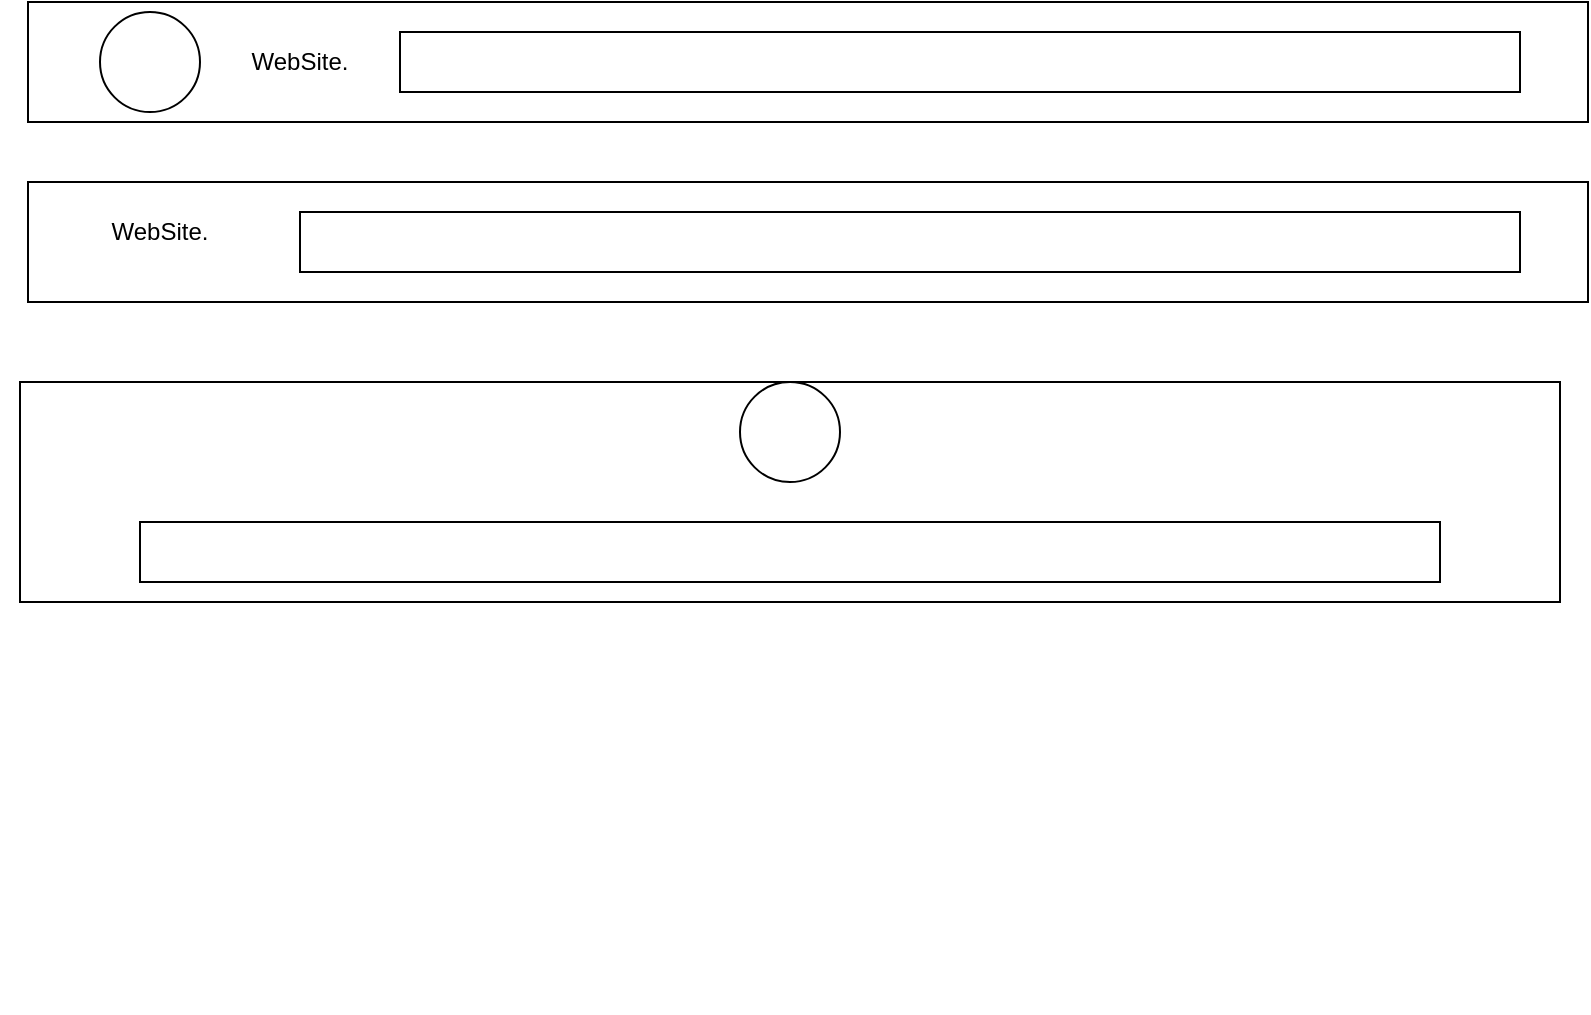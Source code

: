 <mxfile version="28.2.8">
  <diagram name="Страница — 1" id="k7XejDx9SPEzsmEiI9_V">
    <mxGraphModel dx="1426" dy="957" grid="1" gridSize="10" guides="1" tooltips="1" connect="1" arrows="1" fold="1" page="1" pageScale="1" pageWidth="827" pageHeight="1169" math="0" shadow="0">
      <root>
        <mxCell id="0" />
        <mxCell id="1" parent="0" />
        <mxCell id="9GLl0irz_m333XcAd-_T-2" value="" style="rounded=0;whiteSpace=wrap;html=1;" vertex="1" parent="1">
          <mxGeometry x="24" y="90" width="780" height="60" as="geometry" />
        </mxCell>
        <mxCell id="9GLl0irz_m333XcAd-_T-3" value="" style="ellipse;whiteSpace=wrap;html=1;aspect=fixed;" vertex="1" parent="1">
          <mxGeometry x="60" y="95" width="50" height="50" as="geometry" />
        </mxCell>
        <mxCell id="9GLl0irz_m333XcAd-_T-4" value="WebSite." style="text;html=1;whiteSpace=wrap;strokeColor=none;fillColor=none;align=center;verticalAlign=middle;rounded=0;" vertex="1" parent="1">
          <mxGeometry x="110" y="100" width="100" height="40" as="geometry" />
        </mxCell>
        <mxCell id="9GLl0irz_m333XcAd-_T-5" style="edgeStyle=none;curved=1;rounded=0;orthogonalLoop=1;jettySize=auto;html=1;exitX=1;exitY=0.5;exitDx=0;exitDy=0;fontSize=12;startSize=8;endSize=8;" edge="1" parent="1" source="9GLl0irz_m333XcAd-_T-4" target="9GLl0irz_m333XcAd-_T-4">
          <mxGeometry relative="1" as="geometry" />
        </mxCell>
        <mxCell id="9GLl0irz_m333XcAd-_T-6" value="" style="rounded=0;whiteSpace=wrap;html=1;" vertex="1" parent="1">
          <mxGeometry x="210" y="105" width="560" height="30" as="geometry" />
        </mxCell>
        <mxCell id="9GLl0irz_m333XcAd-_T-8" value="" style="rounded=0;whiteSpace=wrap;html=1;" vertex="1" parent="1">
          <mxGeometry x="24" y="180" width="780" height="60" as="geometry" />
        </mxCell>
        <mxCell id="9GLl0irz_m333XcAd-_T-10" value="WebSite." style="text;html=1;whiteSpace=wrap;strokeColor=none;fillColor=none;align=center;verticalAlign=middle;rounded=0;" vertex="1" parent="1">
          <mxGeometry x="570" y="290" width="140" height="40" as="geometry" />
        </mxCell>
        <mxCell id="9GLl0irz_m333XcAd-_T-11" style="edgeStyle=none;curved=1;rounded=0;orthogonalLoop=1;jettySize=auto;html=1;exitX=1;exitY=0.5;exitDx=0;exitDy=0;fontSize=12;startSize=8;endSize=8;" edge="1" source="9GLl0irz_m333XcAd-_T-10" target="9GLl0irz_m333XcAd-_T-10" parent="1">
          <mxGeometry relative="1" as="geometry" />
        </mxCell>
        <mxCell id="9GLl0irz_m333XcAd-_T-12" value="" style="rounded=0;whiteSpace=wrap;html=1;" vertex="1" parent="1">
          <mxGeometry x="160" y="195" width="610" height="30" as="geometry" />
        </mxCell>
        <mxCell id="9GLl0irz_m333XcAd-_T-13" value="" style="rounded=0;whiteSpace=wrap;html=1;" vertex="1" parent="1">
          <mxGeometry x="20" y="280" width="770" height="110" as="geometry" />
        </mxCell>
        <mxCell id="9GLl0irz_m333XcAd-_T-14" value="" style="ellipse;whiteSpace=wrap;html=1;aspect=fixed;" vertex="1" parent="1">
          <mxGeometry x="380" y="280" width="50" height="50" as="geometry" />
        </mxCell>
        <mxCell id="9GLl0irz_m333XcAd-_T-16" style="edgeStyle=none;curved=1;rounded=0;orthogonalLoop=1;jettySize=auto;html=1;exitX=1;exitY=0.5;exitDx=0;exitDy=0;fontSize=12;startSize=8;endSize=8;" edge="1" parent="1">
          <mxGeometry relative="1" as="geometry">
            <mxPoint x="100" y="490" as="sourcePoint" />
            <mxPoint x="100" y="490" as="targetPoint" />
          </mxGeometry>
        </mxCell>
        <mxCell id="9GLl0irz_m333XcAd-_T-17" value="" style="rounded=0;whiteSpace=wrap;html=1;" vertex="1" parent="1">
          <mxGeometry x="80" y="350" width="650" height="30" as="geometry" />
        </mxCell>
        <mxCell id="9GLl0irz_m333XcAd-_T-18" style="edgeStyle=none;curved=1;rounded=0;orthogonalLoop=1;jettySize=auto;html=1;exitX=0;exitY=0.5;exitDx=0;exitDy=0;fontSize=12;startSize=8;endSize=8;" edge="1" parent="1" source="9GLl0irz_m333XcAd-_T-13" target="9GLl0irz_m333XcAd-_T-13">
          <mxGeometry relative="1" as="geometry" />
        </mxCell>
        <mxCell id="9GLl0irz_m333XcAd-_T-24" style="edgeStyle=none;curved=1;rounded=0;orthogonalLoop=1;jettySize=auto;html=1;exitX=1;exitY=0.5;exitDx=0;exitDy=0;fontSize=12;startSize=8;endSize=8;" edge="1" parent="1">
          <mxGeometry relative="1" as="geometry">
            <mxPoint x="260" y="585" as="sourcePoint" />
            <mxPoint x="260" y="585" as="targetPoint" />
          </mxGeometry>
        </mxCell>
        <mxCell id="9GLl0irz_m333XcAd-_T-25" style="edgeStyle=none;curved=1;rounded=0;orthogonalLoop=1;jettySize=auto;html=1;exitX=1;exitY=0.5;exitDx=0;exitDy=0;fontSize=12;startSize=8;endSize=8;" edge="1" parent="1">
          <mxGeometry relative="1" as="geometry">
            <mxPoint x="110" y="500" as="sourcePoint" />
            <mxPoint x="110" y="500" as="targetPoint" />
          </mxGeometry>
        </mxCell>
        <mxCell id="9GLl0irz_m333XcAd-_T-26" value="WebSite." style="text;html=1;whiteSpace=wrap;strokeColor=none;fillColor=none;align=center;verticalAlign=middle;rounded=0;" vertex="1" parent="1">
          <mxGeometry x="20" y="185" width="140" height="40" as="geometry" />
        </mxCell>
        <mxCell id="9GLl0irz_m333XcAd-_T-27" style="edgeStyle=none;curved=1;rounded=0;orthogonalLoop=1;jettySize=auto;html=1;exitX=1;exitY=0.5;exitDx=0;exitDy=0;fontSize=12;startSize=8;endSize=8;" edge="1" source="9GLl0irz_m333XcAd-_T-26" target="9GLl0irz_m333XcAd-_T-26" parent="1">
          <mxGeometry relative="1" as="geometry" />
        </mxCell>
        <mxCell id="9GLl0irz_m333XcAd-_T-28" style="edgeStyle=none;curved=1;rounded=0;orthogonalLoop=1;jettySize=auto;html=1;exitX=1;exitY=0.5;exitDx=0;exitDy=0;fontSize=12;startSize=8;endSize=8;" edge="1" parent="1">
          <mxGeometry relative="1" as="geometry">
            <mxPoint x="40" y="155" as="sourcePoint" />
            <mxPoint x="40" y="155" as="targetPoint" />
          </mxGeometry>
        </mxCell>
      </root>
    </mxGraphModel>
  </diagram>
</mxfile>
